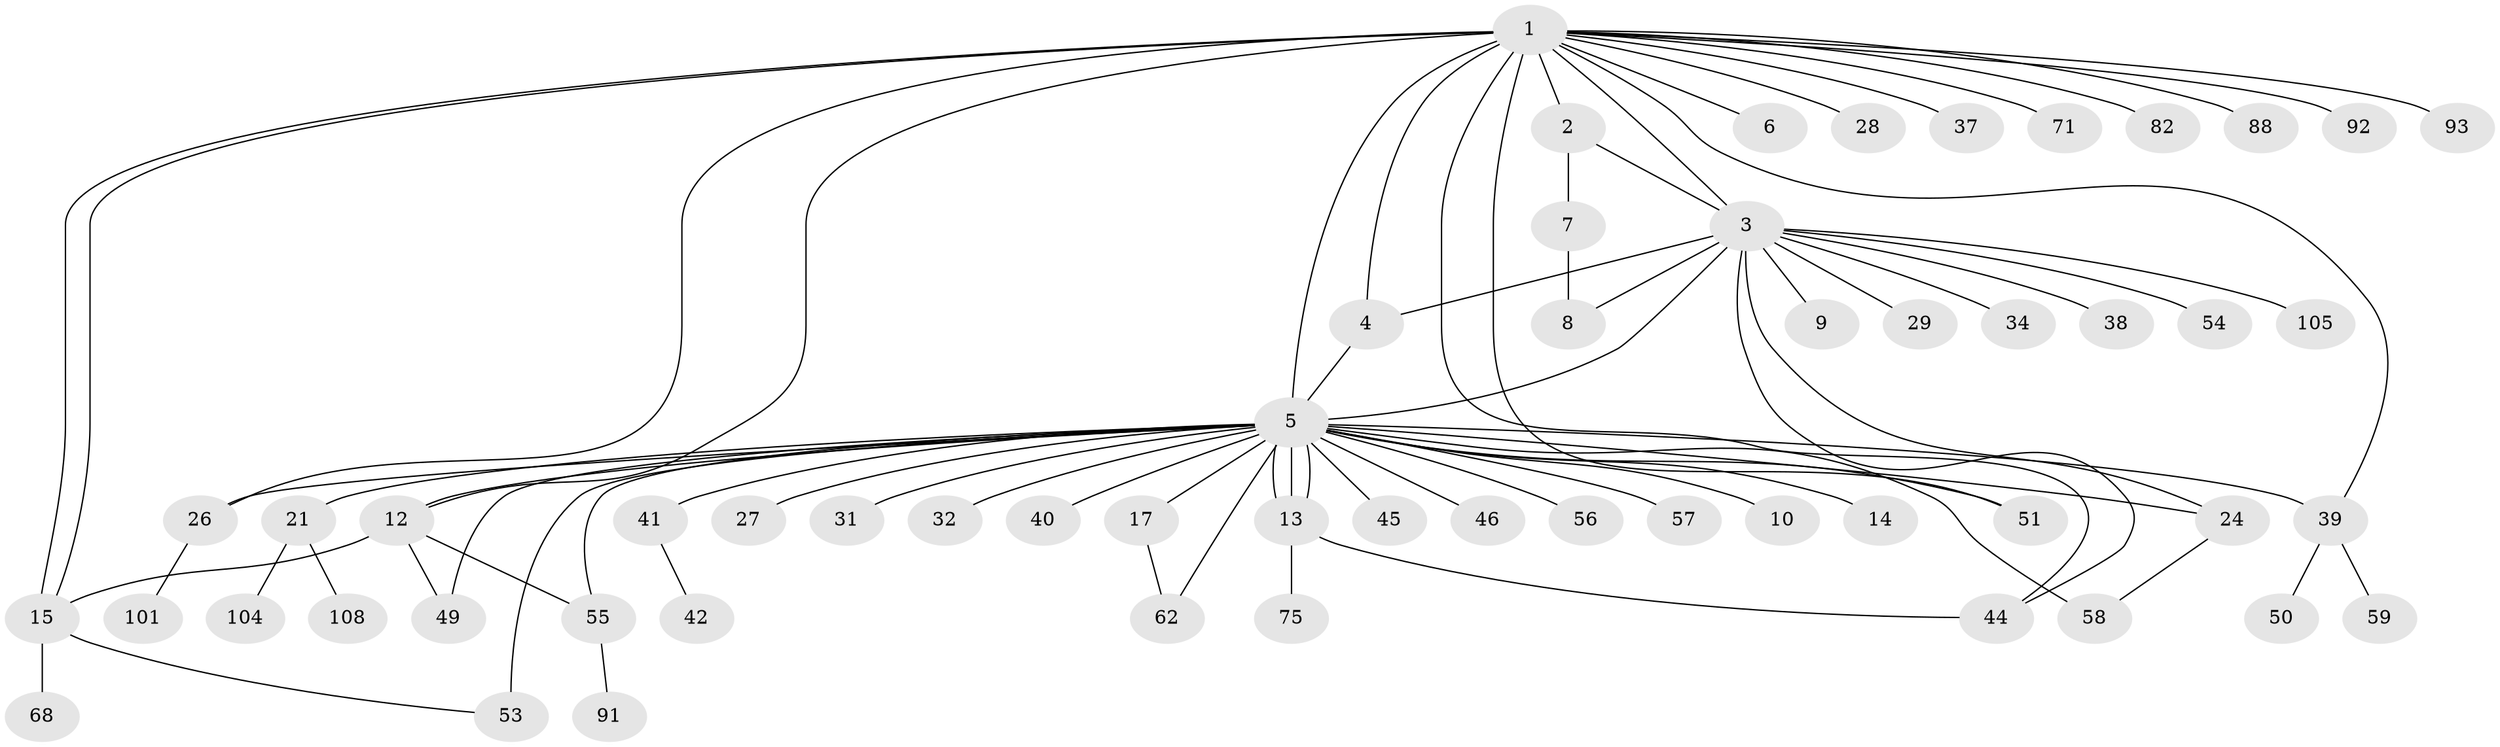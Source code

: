 // original degree distribution, {23: 0.008849557522123894, 4: 0.07079646017699115, 13: 0.008849557522123894, 5: 0.02654867256637168, 34: 0.008849557522123894, 1: 0.5132743362831859, 2: 0.23893805309734514, 10: 0.008849557522123894, 7: 0.008849557522123894, 8: 0.008849557522123894, 11: 0.008849557522123894, 3: 0.07964601769911504, 6: 0.008849557522123894}
// Generated by graph-tools (version 1.1) at 2025/14/03/09/25 04:14:43]
// undirected, 56 vertices, 76 edges
graph export_dot {
graph [start="1"]
  node [color=gray90,style=filled];
  1;
  2 [super="+98"];
  3;
  4;
  5 [super="+97+89+111+70+65+16+22+66+30+60+23+36+20+11+18"];
  6;
  7;
  8 [super="+33"];
  9;
  10;
  12 [super="+48+80+107"];
  13;
  14;
  15 [super="+19"];
  17;
  21;
  24;
  26;
  27;
  28 [super="+78"];
  29 [super="+73"];
  31;
  32;
  34;
  37 [super="+47"];
  38;
  39 [super="+81+76"];
  40;
  41;
  42;
  44 [super="+61"];
  45;
  46;
  49;
  50;
  51;
  53 [super="+94"];
  54;
  55;
  56;
  57;
  58;
  59;
  62;
  68;
  71;
  75;
  82;
  88;
  91;
  92 [super="+113"];
  93;
  101;
  104;
  105;
  108;
  1 -- 2;
  1 -- 3;
  1 -- 4;
  1 -- 5 [weight=4];
  1 -- 6;
  1 -- 12;
  1 -- 15;
  1 -- 15;
  1 -- 26;
  1 -- 28;
  1 -- 37;
  1 -- 39;
  1 -- 44;
  1 -- 51;
  1 -- 71;
  1 -- 82;
  1 -- 88;
  1 -- 92;
  1 -- 93;
  2 -- 3;
  2 -- 7;
  3 -- 4;
  3 -- 5;
  3 -- 8;
  3 -- 9;
  3 -- 24;
  3 -- 29;
  3 -- 34;
  3 -- 38;
  3 -- 54;
  3 -- 105;
  3 -- 44;
  4 -- 5 [weight=3];
  5 -- 10;
  5 -- 12 [weight=2];
  5 -- 13;
  5 -- 13;
  5 -- 13;
  5 -- 14;
  5 -- 17;
  5 -- 21 [weight=3];
  5 -- 31;
  5 -- 32;
  5 -- 39 [weight=2];
  5 -- 46;
  5 -- 51;
  5 -- 55;
  5 -- 58 [weight=2];
  5 -- 53 [weight=2];
  5 -- 62;
  5 -- 26 [weight=2];
  5 -- 40 [weight=2];
  5 -- 57;
  5 -- 27;
  5 -- 41;
  5 -- 45;
  5 -- 56;
  5 -- 24;
  5 -- 49;
  7 -- 8;
  12 -- 49;
  12 -- 15;
  12 -- 55;
  13 -- 44;
  13 -- 75;
  15 -- 68;
  15 -- 53;
  17 -- 62;
  21 -- 104;
  21 -- 108;
  24 -- 58;
  26 -- 101;
  39 -- 50;
  39 -- 59;
  41 -- 42;
  55 -- 91;
}
